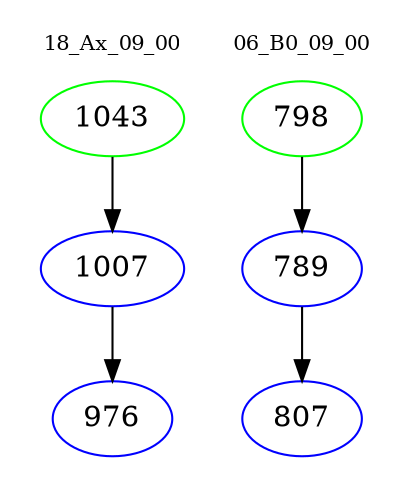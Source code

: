 digraph{
subgraph cluster_0 {
color = white
label = "18_Ax_09_00";
fontsize=10;
T0_1043 [label="1043", color="green"]
T0_1043 -> T0_1007 [color="black"]
T0_1007 [label="1007", color="blue"]
T0_1007 -> T0_976 [color="black"]
T0_976 [label="976", color="blue"]
}
subgraph cluster_1 {
color = white
label = "06_B0_09_00";
fontsize=10;
T1_798 [label="798", color="green"]
T1_798 -> T1_789 [color="black"]
T1_789 [label="789", color="blue"]
T1_789 -> T1_807 [color="black"]
T1_807 [label="807", color="blue"]
}
}
